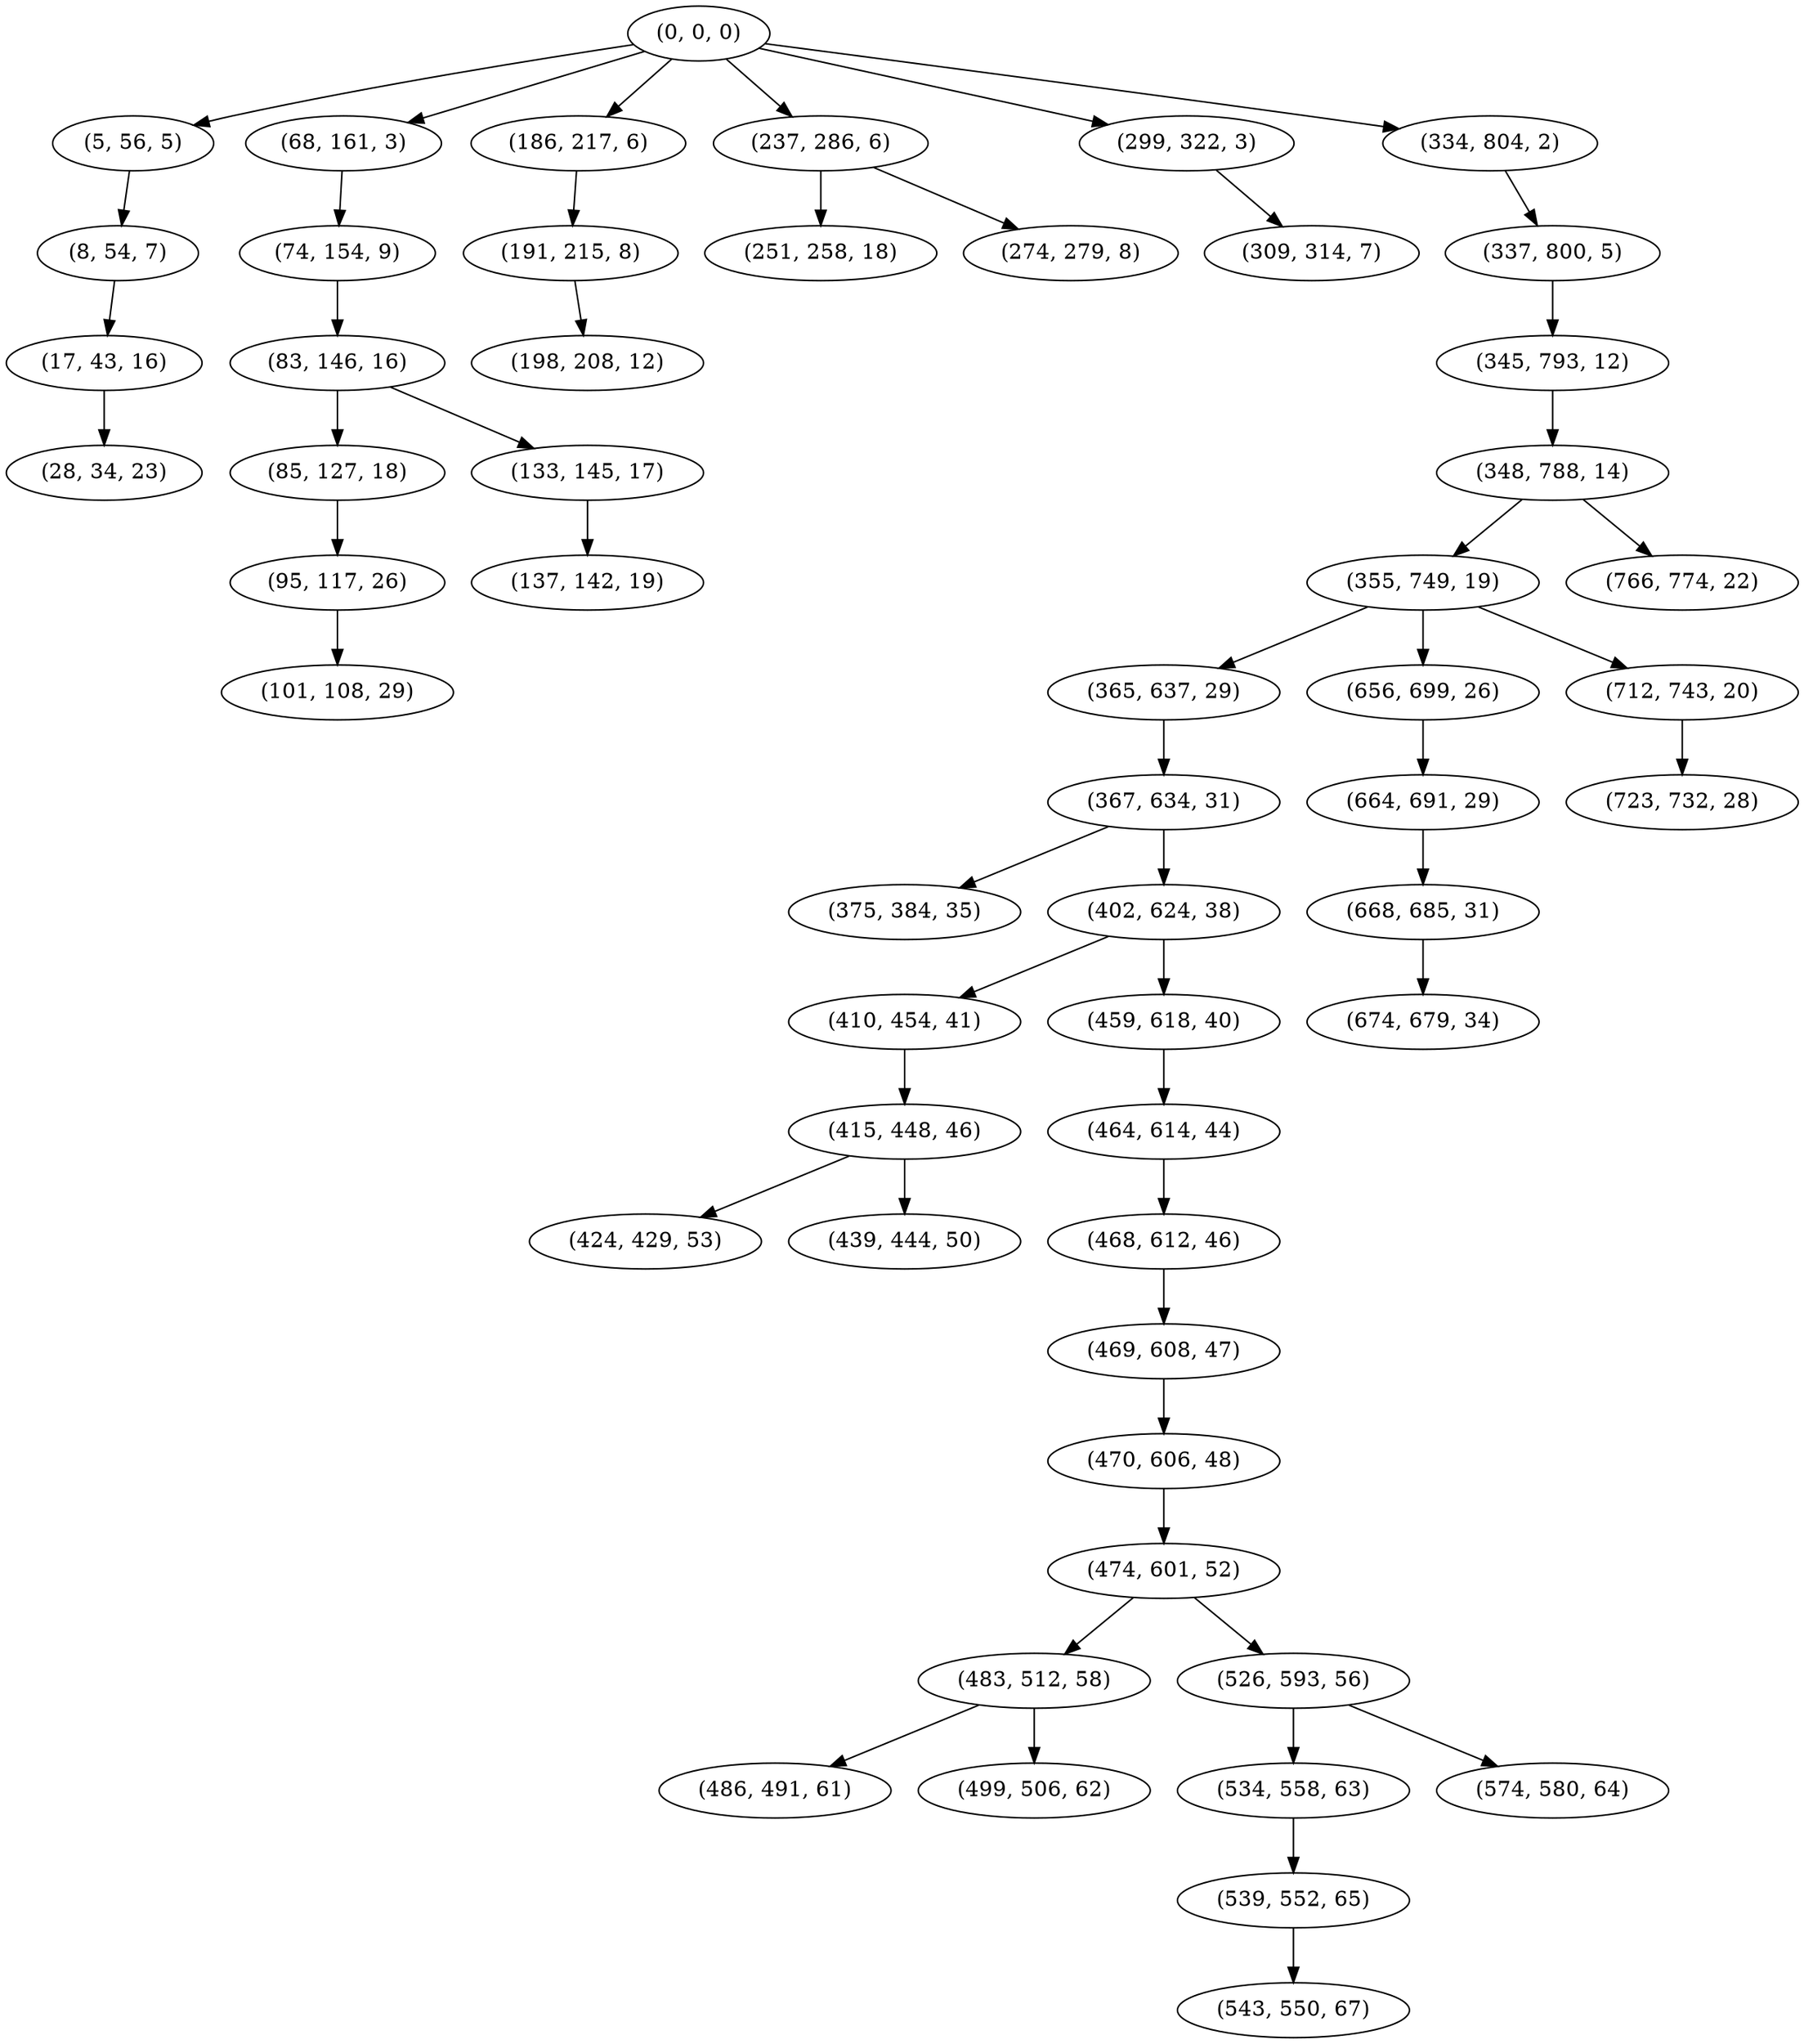 digraph tree {
    "(0, 0, 0)";
    "(5, 56, 5)";
    "(8, 54, 7)";
    "(17, 43, 16)";
    "(28, 34, 23)";
    "(68, 161, 3)";
    "(74, 154, 9)";
    "(83, 146, 16)";
    "(85, 127, 18)";
    "(95, 117, 26)";
    "(101, 108, 29)";
    "(133, 145, 17)";
    "(137, 142, 19)";
    "(186, 217, 6)";
    "(191, 215, 8)";
    "(198, 208, 12)";
    "(237, 286, 6)";
    "(251, 258, 18)";
    "(274, 279, 8)";
    "(299, 322, 3)";
    "(309, 314, 7)";
    "(334, 804, 2)";
    "(337, 800, 5)";
    "(345, 793, 12)";
    "(348, 788, 14)";
    "(355, 749, 19)";
    "(365, 637, 29)";
    "(367, 634, 31)";
    "(375, 384, 35)";
    "(402, 624, 38)";
    "(410, 454, 41)";
    "(415, 448, 46)";
    "(424, 429, 53)";
    "(439, 444, 50)";
    "(459, 618, 40)";
    "(464, 614, 44)";
    "(468, 612, 46)";
    "(469, 608, 47)";
    "(470, 606, 48)";
    "(474, 601, 52)";
    "(483, 512, 58)";
    "(486, 491, 61)";
    "(499, 506, 62)";
    "(526, 593, 56)";
    "(534, 558, 63)";
    "(539, 552, 65)";
    "(543, 550, 67)";
    "(574, 580, 64)";
    "(656, 699, 26)";
    "(664, 691, 29)";
    "(668, 685, 31)";
    "(674, 679, 34)";
    "(712, 743, 20)";
    "(723, 732, 28)";
    "(766, 774, 22)";
    "(0, 0, 0)" -> "(5, 56, 5)";
    "(0, 0, 0)" -> "(68, 161, 3)";
    "(0, 0, 0)" -> "(186, 217, 6)";
    "(0, 0, 0)" -> "(237, 286, 6)";
    "(0, 0, 0)" -> "(299, 322, 3)";
    "(0, 0, 0)" -> "(334, 804, 2)";
    "(5, 56, 5)" -> "(8, 54, 7)";
    "(8, 54, 7)" -> "(17, 43, 16)";
    "(17, 43, 16)" -> "(28, 34, 23)";
    "(68, 161, 3)" -> "(74, 154, 9)";
    "(74, 154, 9)" -> "(83, 146, 16)";
    "(83, 146, 16)" -> "(85, 127, 18)";
    "(83, 146, 16)" -> "(133, 145, 17)";
    "(85, 127, 18)" -> "(95, 117, 26)";
    "(95, 117, 26)" -> "(101, 108, 29)";
    "(133, 145, 17)" -> "(137, 142, 19)";
    "(186, 217, 6)" -> "(191, 215, 8)";
    "(191, 215, 8)" -> "(198, 208, 12)";
    "(237, 286, 6)" -> "(251, 258, 18)";
    "(237, 286, 6)" -> "(274, 279, 8)";
    "(299, 322, 3)" -> "(309, 314, 7)";
    "(334, 804, 2)" -> "(337, 800, 5)";
    "(337, 800, 5)" -> "(345, 793, 12)";
    "(345, 793, 12)" -> "(348, 788, 14)";
    "(348, 788, 14)" -> "(355, 749, 19)";
    "(348, 788, 14)" -> "(766, 774, 22)";
    "(355, 749, 19)" -> "(365, 637, 29)";
    "(355, 749, 19)" -> "(656, 699, 26)";
    "(355, 749, 19)" -> "(712, 743, 20)";
    "(365, 637, 29)" -> "(367, 634, 31)";
    "(367, 634, 31)" -> "(375, 384, 35)";
    "(367, 634, 31)" -> "(402, 624, 38)";
    "(402, 624, 38)" -> "(410, 454, 41)";
    "(402, 624, 38)" -> "(459, 618, 40)";
    "(410, 454, 41)" -> "(415, 448, 46)";
    "(415, 448, 46)" -> "(424, 429, 53)";
    "(415, 448, 46)" -> "(439, 444, 50)";
    "(459, 618, 40)" -> "(464, 614, 44)";
    "(464, 614, 44)" -> "(468, 612, 46)";
    "(468, 612, 46)" -> "(469, 608, 47)";
    "(469, 608, 47)" -> "(470, 606, 48)";
    "(470, 606, 48)" -> "(474, 601, 52)";
    "(474, 601, 52)" -> "(483, 512, 58)";
    "(474, 601, 52)" -> "(526, 593, 56)";
    "(483, 512, 58)" -> "(486, 491, 61)";
    "(483, 512, 58)" -> "(499, 506, 62)";
    "(526, 593, 56)" -> "(534, 558, 63)";
    "(526, 593, 56)" -> "(574, 580, 64)";
    "(534, 558, 63)" -> "(539, 552, 65)";
    "(539, 552, 65)" -> "(543, 550, 67)";
    "(656, 699, 26)" -> "(664, 691, 29)";
    "(664, 691, 29)" -> "(668, 685, 31)";
    "(668, 685, 31)" -> "(674, 679, 34)";
    "(712, 743, 20)" -> "(723, 732, 28)";
}
